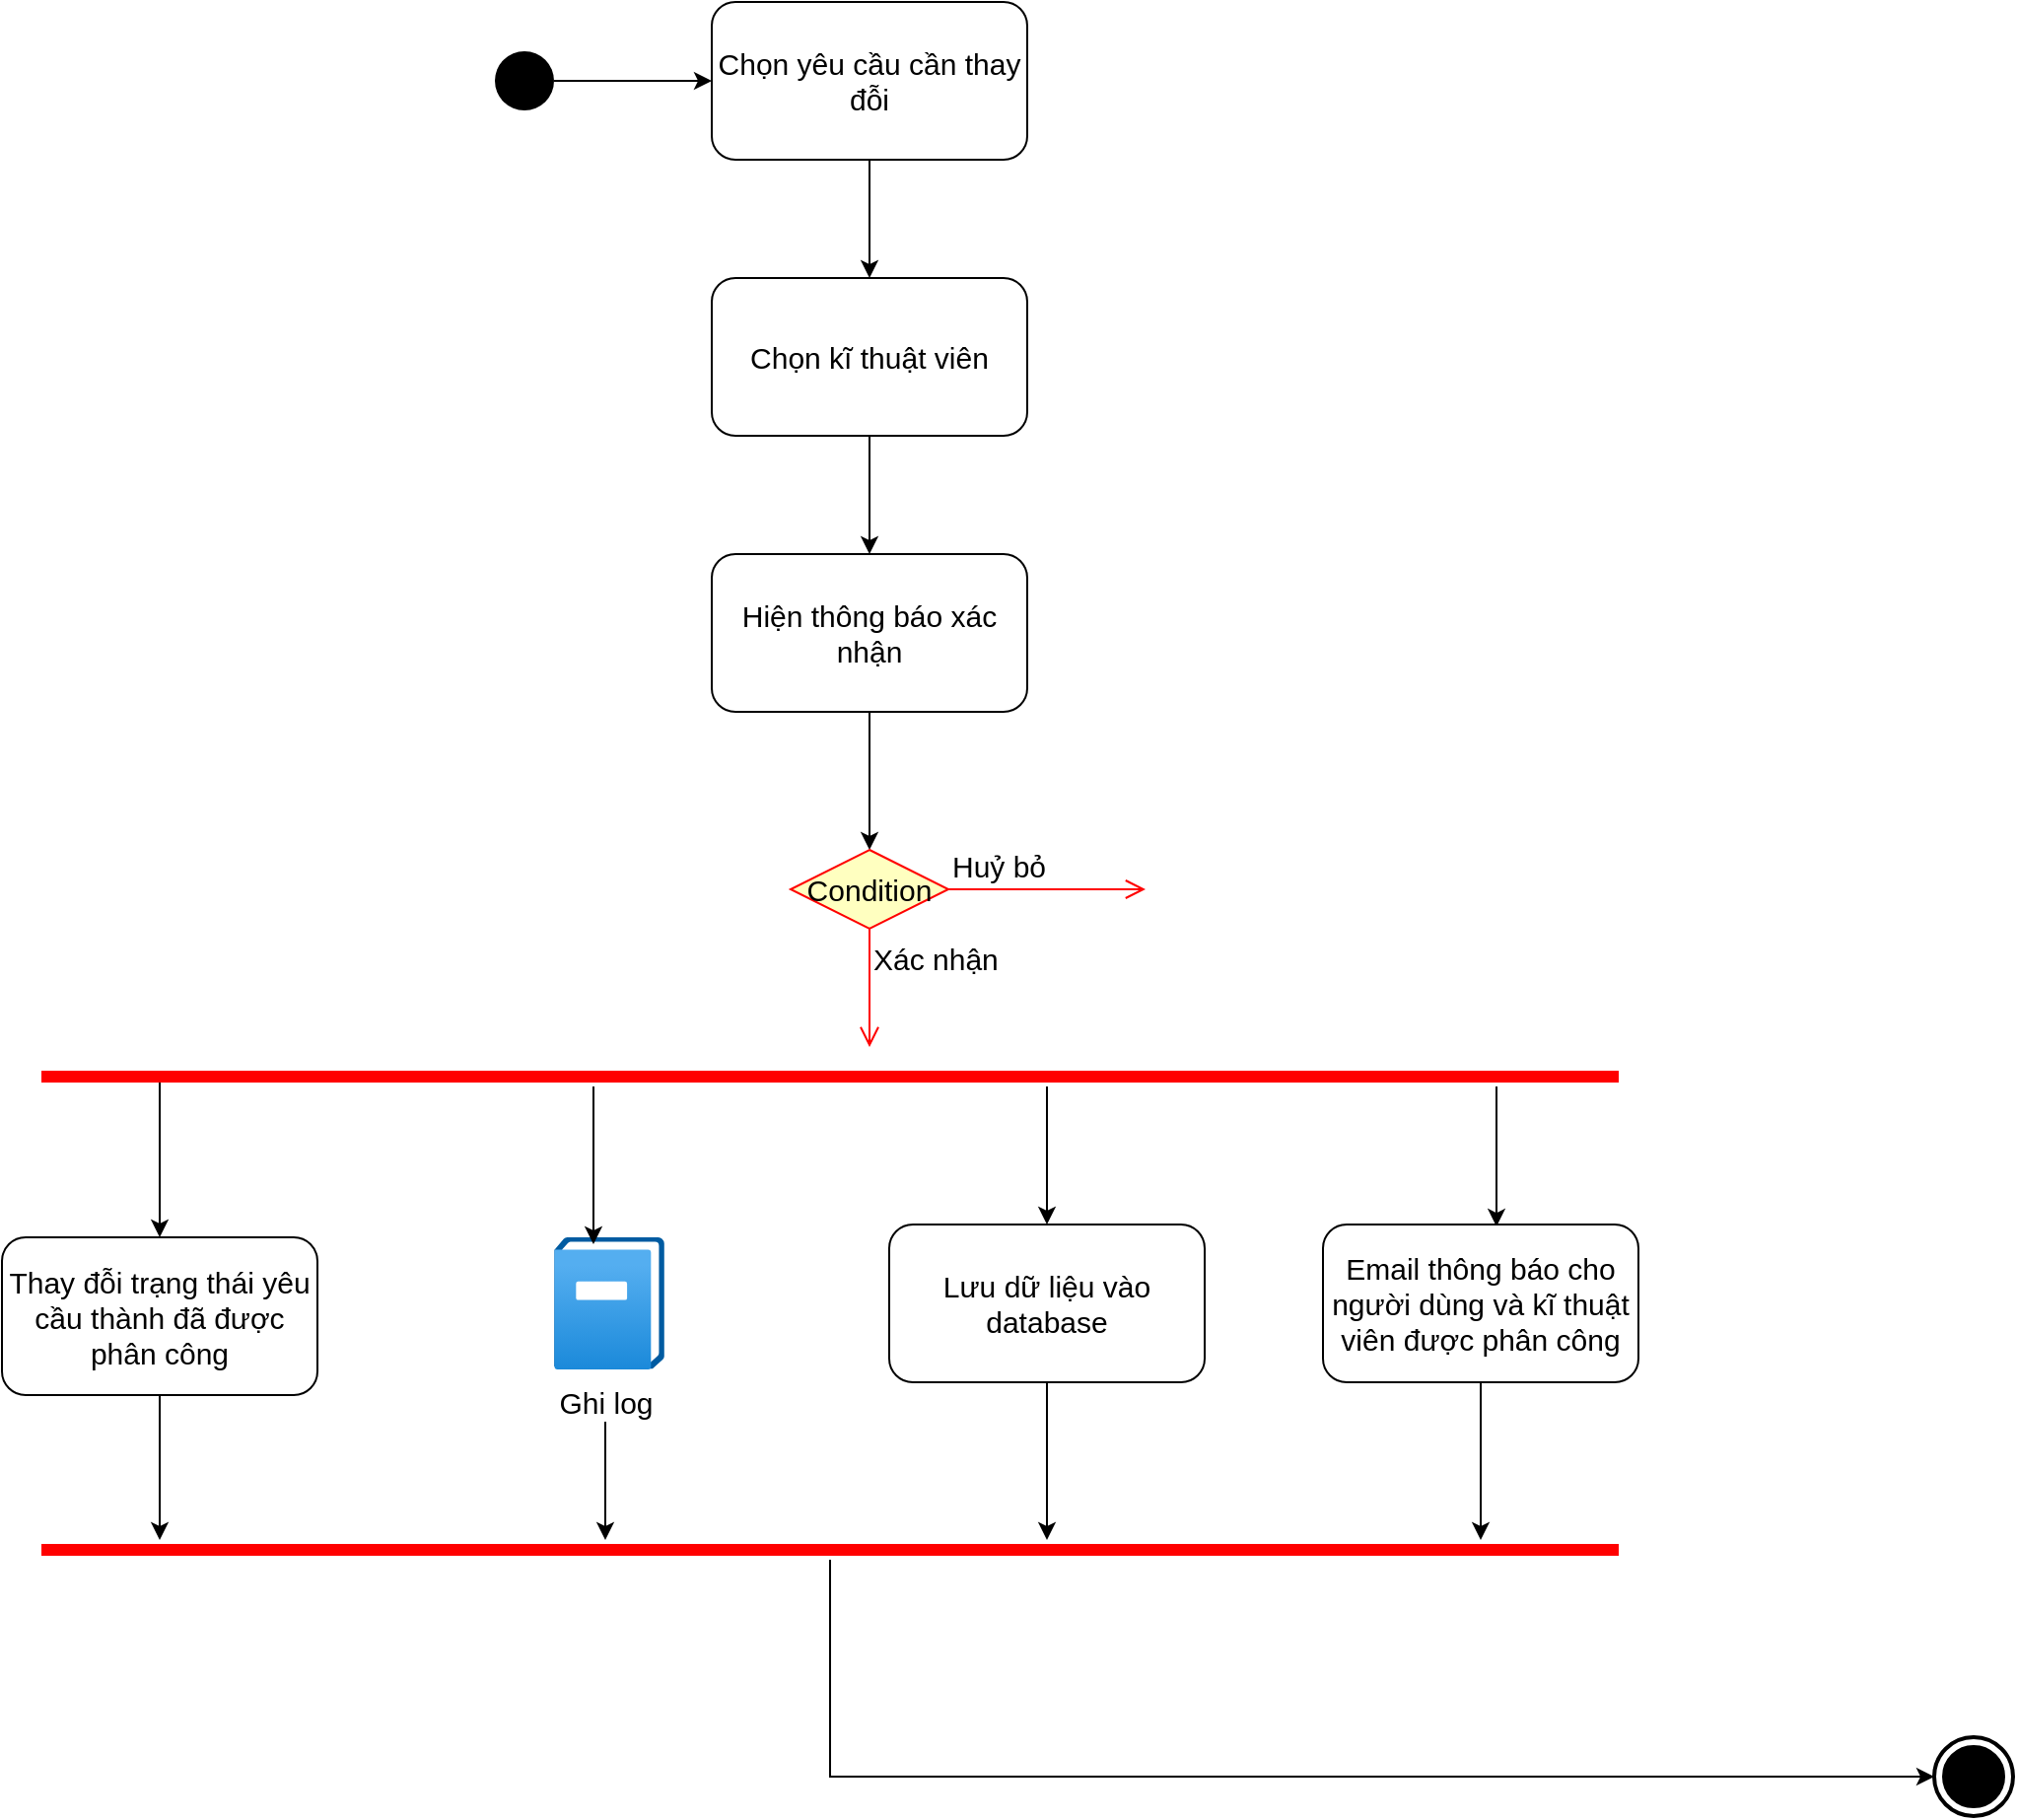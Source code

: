 <mxfile version="13.8.4" type="device"><diagram name="Page-1" id="e7e014a7-5840-1c2e-5031-d8a46d1fe8dd"><mxGraphModel dx="1422" dy="751" grid="1" gridSize="10" guides="1" tooltips="1" connect="1" arrows="1" fold="1" page="1" pageScale="1" pageWidth="1169" pageHeight="826" background="#ffffff" math="0" shadow="0"><root><mxCell id="0"/><mxCell id="1" parent="0"/><mxCell id="A0P0WAkoeJ6fGI72fvnO-79" style="edgeStyle=orthogonalEdgeStyle;rounded=0;orthogonalLoop=1;jettySize=auto;html=1;entryX=0;entryY=0.5;entryDx=0;entryDy=0;fontSize=15;" edge="1" parent="1" source="A0P0WAkoeJ6fGI72fvnO-41" target="A0P0WAkoeJ6fGI72fvnO-78"><mxGeometry relative="1" as="geometry"/></mxCell><mxCell id="A0P0WAkoeJ6fGI72fvnO-41" value="" style="ellipse;fillColor=#000000;strokeColor=none;" vertex="1" parent="1"><mxGeometry x="410" y="45" width="30" height="30" as="geometry"/></mxCell><mxCell id="A0P0WAkoeJ6fGI72fvnO-42" value="" style="html=1;shape=mxgraph.sysml.actFinal;strokeWidth=2;verticalLabelPosition=bottom;verticalAlignment=top;" vertex="1" parent="1"><mxGeometry x="1140" y="900" width="40" height="40" as="geometry"/></mxCell><mxCell id="A0P0WAkoeJ6fGI72fvnO-107" style="edgeStyle=orthogonalEdgeStyle;rounded=0;orthogonalLoop=1;jettySize=auto;html=1;entryX=0.5;entryY=0;entryDx=0;entryDy=0;fontSize=15;" edge="1" parent="1" source="A0P0WAkoeJ6fGI72fvnO-78" target="A0P0WAkoeJ6fGI72fvnO-80"><mxGeometry relative="1" as="geometry"/></mxCell><mxCell id="A0P0WAkoeJ6fGI72fvnO-78" value="Chọn yêu cầu cần thay đỗi" style="shape=rect;html=1;rounded=1;whiteSpace=wrap;align=center;fontSize=15;" vertex="1" parent="1"><mxGeometry x="520" y="20" width="160" height="80" as="geometry"/></mxCell><mxCell id="A0P0WAkoeJ6fGI72fvnO-108" style="edgeStyle=orthogonalEdgeStyle;rounded=0;orthogonalLoop=1;jettySize=auto;html=1;fontSize=15;" edge="1" parent="1" source="A0P0WAkoeJ6fGI72fvnO-80" target="A0P0WAkoeJ6fGI72fvnO-81"><mxGeometry relative="1" as="geometry"/></mxCell><mxCell id="A0P0WAkoeJ6fGI72fvnO-80" value="Chọn kĩ thuật viên" style="shape=rect;html=1;rounded=1;whiteSpace=wrap;align=center;fontSize=15;" vertex="1" parent="1"><mxGeometry x="520" y="160" width="160" height="80" as="geometry"/></mxCell><mxCell id="A0P0WAkoeJ6fGI72fvnO-106" style="edgeStyle=orthogonalEdgeStyle;rounded=0;orthogonalLoop=1;jettySize=auto;html=1;fontSize=15;" edge="1" parent="1" source="A0P0WAkoeJ6fGI72fvnO-81"><mxGeometry relative="1" as="geometry"><mxPoint x="600" y="450" as="targetPoint"/></mxGeometry></mxCell><mxCell id="A0P0WAkoeJ6fGI72fvnO-81" value="Hiện thông báo xác nhận" style="shape=rect;html=1;rounded=1;whiteSpace=wrap;align=center;fontSize=15;" vertex="1" parent="1"><mxGeometry x="520" y="300" width="160" height="80" as="geometry"/></mxCell><mxCell id="A0P0WAkoeJ6fGI72fvnO-112" style="edgeStyle=orthogonalEdgeStyle;rounded=0;orthogonalLoop=1;jettySize=auto;html=1;fontSize=15;" edge="1" parent="1" source="A0P0WAkoeJ6fGI72fvnO-82"><mxGeometry relative="1" as="geometry"><mxPoint x="240" y="800" as="targetPoint"/></mxGeometry></mxCell><mxCell id="A0P0WAkoeJ6fGI72fvnO-82" value="Thay đỗi trạng thái yêu cầu thành đã được phân công" style="shape=rect;html=1;rounded=1;whiteSpace=wrap;align=center;fontSize=15;" vertex="1" parent="1"><mxGeometry x="160" y="646.5" width="160" height="80" as="geometry"/></mxCell><mxCell id="A0P0WAkoeJ6fGI72fvnO-84" value="" style="aspect=fixed;html=1;points=[];align=center;image;fontSize=12;image=img/lib/azure2/management_governance/Activity_Log.svg;" vertex="1" parent="1"><mxGeometry x="440" y="646.5" width="56.0" height="67" as="geometry"/></mxCell><mxCell id="A0P0WAkoeJ6fGI72fvnO-114" style="edgeStyle=orthogonalEdgeStyle;rounded=0;orthogonalLoop=1;jettySize=auto;html=1;fontSize=15;" edge="1" parent="1" source="A0P0WAkoeJ6fGI72fvnO-85"><mxGeometry relative="1" as="geometry"><mxPoint x="690" y="800" as="targetPoint"/></mxGeometry></mxCell><mxCell id="A0P0WAkoeJ6fGI72fvnO-85" value="Lưu dữ liệu vào database" style="shape=rect;html=1;rounded=1;whiteSpace=wrap;align=center;fontSize=15;" vertex="1" parent="1"><mxGeometry x="610" y="640" width="160" height="80" as="geometry"/></mxCell><mxCell id="A0P0WAkoeJ6fGI72fvnO-96" style="edgeStyle=orthogonalEdgeStyle;rounded=0;orthogonalLoop=1;jettySize=auto;html=1;entryX=0.5;entryY=0;entryDx=0;entryDy=0;fontSize=15;exitX=0.25;exitY=0.5;exitDx=0;exitDy=0;exitPerimeter=0;" edge="1" parent="1" source="A0P0WAkoeJ6fGI72fvnO-95" target="A0P0WAkoeJ6fGI72fvnO-82"><mxGeometry relative="1" as="geometry"><Array as="points"><mxPoint x="240" y="565"/></Array></mxGeometry></mxCell><mxCell id="A0P0WAkoeJ6fGI72fvnO-97" style="edgeStyle=orthogonalEdgeStyle;rounded=0;orthogonalLoop=1;jettySize=auto;html=1;entryX=0.357;entryY=0.052;entryDx=0;entryDy=0;entryPerimeter=0;fontSize=15;" edge="1" parent="1" source="A0P0WAkoeJ6fGI72fvnO-95" target="A0P0WAkoeJ6fGI72fvnO-84"><mxGeometry relative="1" as="geometry"><Array as="points"><mxPoint x="460" y="590"/><mxPoint x="460" y="590"/></Array></mxGeometry></mxCell><mxCell id="A0P0WAkoeJ6fGI72fvnO-98" style="edgeStyle=orthogonalEdgeStyle;rounded=0;orthogonalLoop=1;jettySize=auto;html=1;entryX=0.5;entryY=0;entryDx=0;entryDy=0;fontSize=15;" edge="1" parent="1" source="A0P0WAkoeJ6fGI72fvnO-95" target="A0P0WAkoeJ6fGI72fvnO-85"><mxGeometry relative="1" as="geometry"><Array as="points"><mxPoint x="690" y="580"/><mxPoint x="690" y="580"/></Array></mxGeometry></mxCell><mxCell id="A0P0WAkoeJ6fGI72fvnO-104" style="edgeStyle=orthogonalEdgeStyle;rounded=0;orthogonalLoop=1;jettySize=auto;html=1;entryX=0.55;entryY=0.013;entryDx=0;entryDy=0;entryPerimeter=0;fontSize=15;" edge="1" parent="1" source="A0P0WAkoeJ6fGI72fvnO-95" target="A0P0WAkoeJ6fGI72fvnO-103"><mxGeometry relative="1" as="geometry"><Array as="points"><mxPoint x="918" y="570"/><mxPoint x="918" y="570"/></Array></mxGeometry></mxCell><mxCell id="A0P0WAkoeJ6fGI72fvnO-95" value="" style="shape=line;html=1;strokeWidth=6;strokeColor=#ff0000;fontSize=15;" vertex="1" parent="1"><mxGeometry x="180" y="560" width="800" height="10" as="geometry"/></mxCell><mxCell id="A0P0WAkoeJ6fGI72fvnO-113" style="edgeStyle=orthogonalEdgeStyle;rounded=0;orthogonalLoop=1;jettySize=auto;html=1;fontSize=15;" edge="1" parent="1" source="A0P0WAkoeJ6fGI72fvnO-101"><mxGeometry relative="1" as="geometry"><mxPoint x="466" y="800" as="targetPoint"/></mxGeometry></mxCell><mxCell id="A0P0WAkoeJ6fGI72fvnO-101" value="Ghi log" style="text;html=1;align=center;verticalAlign=middle;resizable=0;points=[];autosize=1;fontSize=15;" vertex="1" parent="1"><mxGeometry x="436" y="720" width="60" height="20" as="geometry"/></mxCell><mxCell id="A0P0WAkoeJ6fGI72fvnO-115" style="edgeStyle=orthogonalEdgeStyle;rounded=0;orthogonalLoop=1;jettySize=auto;html=1;fontSize=15;" edge="1" parent="1" source="A0P0WAkoeJ6fGI72fvnO-103"><mxGeometry relative="1" as="geometry"><mxPoint x="910" y="800" as="targetPoint"/></mxGeometry></mxCell><mxCell id="A0P0WAkoeJ6fGI72fvnO-103" value="Email thông báo cho người dùng và kĩ thuật viên được phân công" style="shape=rect;html=1;rounded=1;whiteSpace=wrap;align=center;fontSize=15;" vertex="1" parent="1"><mxGeometry x="830" y="640" width="160" height="80" as="geometry"/></mxCell><mxCell id="A0P0WAkoeJ6fGI72fvnO-121" style="edgeStyle=orthogonalEdgeStyle;rounded=0;orthogonalLoop=1;jettySize=auto;html=1;fontSize=15;entryX=0;entryY=0.5;entryDx=0;entryDy=0;entryPerimeter=0;" edge="1" parent="1" source="A0P0WAkoeJ6fGI72fvnO-109" target="A0P0WAkoeJ6fGI72fvnO-42"><mxGeometry relative="1" as="geometry"><mxPoint x="970" y="1012" as="targetPoint"/><Array as="points"><mxPoint x="580" y="920"/></Array></mxGeometry></mxCell><mxCell id="A0P0WAkoeJ6fGI72fvnO-109" value="" style="shape=line;html=1;strokeWidth=6;strokeColor=#ff0000;fontSize=15;" vertex="1" parent="1"><mxGeometry x="180" y="800" width="800" height="10" as="geometry"/></mxCell><mxCell id="A0P0WAkoeJ6fGI72fvnO-117" value="Condition" style="rhombus;whiteSpace=wrap;html=1;fillColor=#ffffc0;strokeColor=#ff0000;fontSize=15;" vertex="1" parent="1"><mxGeometry x="560" y="450" width="80" height="40" as="geometry"/></mxCell><mxCell id="A0P0WAkoeJ6fGI72fvnO-118" value="Huỷ bỏ" style="edgeStyle=orthogonalEdgeStyle;html=1;align=left;verticalAlign=bottom;endArrow=open;endSize=8;strokeColor=#ff0000;fontSize=15;" edge="1" source="A0P0WAkoeJ6fGI72fvnO-117" parent="1"><mxGeometry x="-1" relative="1" as="geometry"><mxPoint x="740" y="470" as="targetPoint"/></mxGeometry></mxCell><mxCell id="A0P0WAkoeJ6fGI72fvnO-119" value="Xác nhận" style="edgeStyle=orthogonalEdgeStyle;html=1;align=left;verticalAlign=top;endArrow=open;endSize=8;strokeColor=#ff0000;fontSize=15;" edge="1" source="A0P0WAkoeJ6fGI72fvnO-117" parent="1"><mxGeometry x="-1" relative="1" as="geometry"><mxPoint x="600" y="550" as="targetPoint"/></mxGeometry></mxCell></root></mxGraphModel></diagram></mxfile>